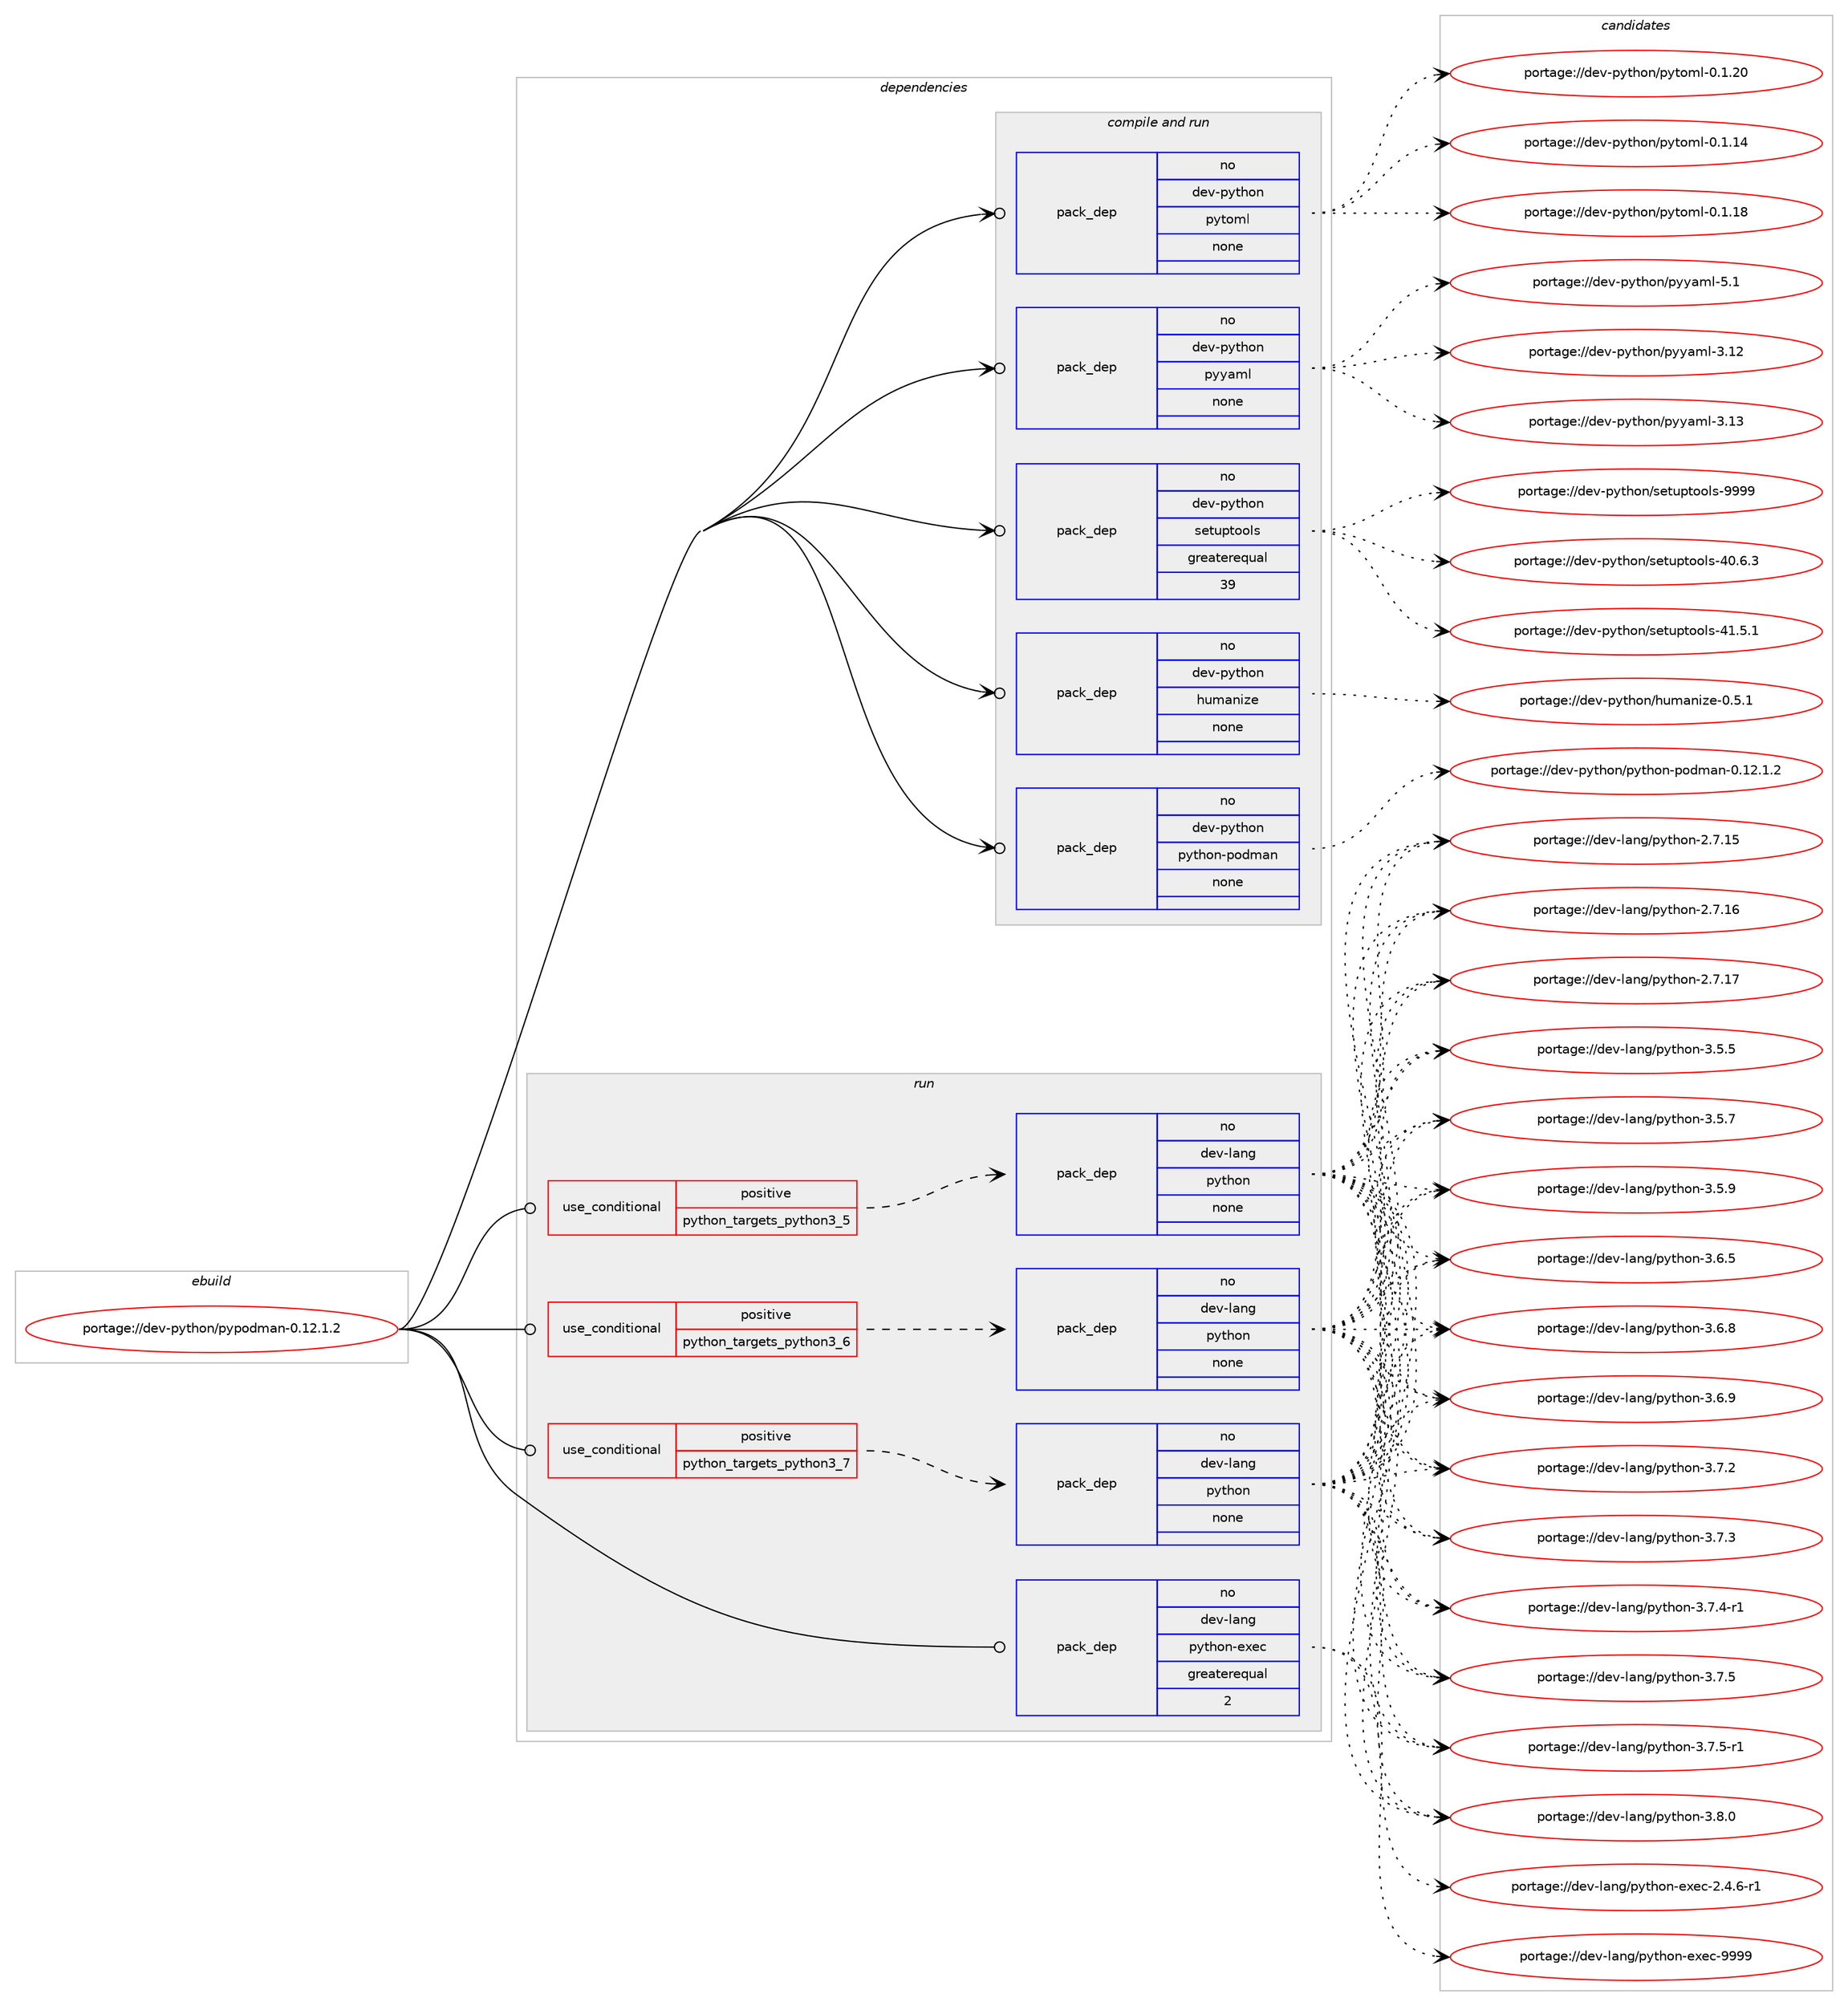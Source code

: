 digraph prolog {

# *************
# Graph options
# *************

newrank=true;
concentrate=true;
compound=true;
graph [rankdir=LR,fontname=Helvetica,fontsize=10,ranksep=1.5];#, ranksep=2.5, nodesep=0.2];
edge  [arrowhead=vee];
node  [fontname=Helvetica,fontsize=10];

# **********
# The ebuild
# **********

subgraph cluster_leftcol {
color=gray;
rank=same;
label=<<i>ebuild</i>>;
id [label="portage://dev-python/pypodman-0.12.1.2", color=red, width=4, href="../dev-python/pypodman-0.12.1.2.svg"];
}

# ****************
# The dependencies
# ****************

subgraph cluster_midcol {
color=gray;
label=<<i>dependencies</i>>;
subgraph cluster_compile {
fillcolor="#eeeeee";
style=filled;
label=<<i>compile</i>>;
}
subgraph cluster_compileandrun {
fillcolor="#eeeeee";
style=filled;
label=<<i>compile and run</i>>;
subgraph pack123582 {
dependency162801 [label=<<TABLE BORDER="0" CELLBORDER="1" CELLSPACING="0" CELLPADDING="4" WIDTH="220"><TR><TD ROWSPAN="6" CELLPADDING="30">pack_dep</TD></TR><TR><TD WIDTH="110">no</TD></TR><TR><TD>dev-python</TD></TR><TR><TD>humanize</TD></TR><TR><TD>none</TD></TR><TR><TD></TD></TR></TABLE>>, shape=none, color=blue];
}
id:e -> dependency162801:w [weight=20,style="solid",arrowhead="odotvee"];
subgraph pack123583 {
dependency162802 [label=<<TABLE BORDER="0" CELLBORDER="1" CELLSPACING="0" CELLPADDING="4" WIDTH="220"><TR><TD ROWSPAN="6" CELLPADDING="30">pack_dep</TD></TR><TR><TD WIDTH="110">no</TD></TR><TR><TD>dev-python</TD></TR><TR><TD>python-podman</TD></TR><TR><TD>none</TD></TR><TR><TD></TD></TR></TABLE>>, shape=none, color=blue];
}
id:e -> dependency162802:w [weight=20,style="solid",arrowhead="odotvee"];
subgraph pack123584 {
dependency162803 [label=<<TABLE BORDER="0" CELLBORDER="1" CELLSPACING="0" CELLPADDING="4" WIDTH="220"><TR><TD ROWSPAN="6" CELLPADDING="30">pack_dep</TD></TR><TR><TD WIDTH="110">no</TD></TR><TR><TD>dev-python</TD></TR><TR><TD>pytoml</TD></TR><TR><TD>none</TD></TR><TR><TD></TD></TR></TABLE>>, shape=none, color=blue];
}
id:e -> dependency162803:w [weight=20,style="solid",arrowhead="odotvee"];
subgraph pack123585 {
dependency162804 [label=<<TABLE BORDER="0" CELLBORDER="1" CELLSPACING="0" CELLPADDING="4" WIDTH="220"><TR><TD ROWSPAN="6" CELLPADDING="30">pack_dep</TD></TR><TR><TD WIDTH="110">no</TD></TR><TR><TD>dev-python</TD></TR><TR><TD>pyyaml</TD></TR><TR><TD>none</TD></TR><TR><TD></TD></TR></TABLE>>, shape=none, color=blue];
}
id:e -> dependency162804:w [weight=20,style="solid",arrowhead="odotvee"];
subgraph pack123586 {
dependency162805 [label=<<TABLE BORDER="0" CELLBORDER="1" CELLSPACING="0" CELLPADDING="4" WIDTH="220"><TR><TD ROWSPAN="6" CELLPADDING="30">pack_dep</TD></TR><TR><TD WIDTH="110">no</TD></TR><TR><TD>dev-python</TD></TR><TR><TD>setuptools</TD></TR><TR><TD>greaterequal</TD></TR><TR><TD>39</TD></TR></TABLE>>, shape=none, color=blue];
}
id:e -> dependency162805:w [weight=20,style="solid",arrowhead="odotvee"];
}
subgraph cluster_run {
fillcolor="#eeeeee";
style=filled;
label=<<i>run</i>>;
subgraph cond35848 {
dependency162806 [label=<<TABLE BORDER="0" CELLBORDER="1" CELLSPACING="0" CELLPADDING="4"><TR><TD ROWSPAN="3" CELLPADDING="10">use_conditional</TD></TR><TR><TD>positive</TD></TR><TR><TD>python_targets_python3_5</TD></TR></TABLE>>, shape=none, color=red];
subgraph pack123587 {
dependency162807 [label=<<TABLE BORDER="0" CELLBORDER="1" CELLSPACING="0" CELLPADDING="4" WIDTH="220"><TR><TD ROWSPAN="6" CELLPADDING="30">pack_dep</TD></TR><TR><TD WIDTH="110">no</TD></TR><TR><TD>dev-lang</TD></TR><TR><TD>python</TD></TR><TR><TD>none</TD></TR><TR><TD></TD></TR></TABLE>>, shape=none, color=blue];
}
dependency162806:e -> dependency162807:w [weight=20,style="dashed",arrowhead="vee"];
}
id:e -> dependency162806:w [weight=20,style="solid",arrowhead="odot"];
subgraph cond35849 {
dependency162808 [label=<<TABLE BORDER="0" CELLBORDER="1" CELLSPACING="0" CELLPADDING="4"><TR><TD ROWSPAN="3" CELLPADDING="10">use_conditional</TD></TR><TR><TD>positive</TD></TR><TR><TD>python_targets_python3_6</TD></TR></TABLE>>, shape=none, color=red];
subgraph pack123588 {
dependency162809 [label=<<TABLE BORDER="0" CELLBORDER="1" CELLSPACING="0" CELLPADDING="4" WIDTH="220"><TR><TD ROWSPAN="6" CELLPADDING="30">pack_dep</TD></TR><TR><TD WIDTH="110">no</TD></TR><TR><TD>dev-lang</TD></TR><TR><TD>python</TD></TR><TR><TD>none</TD></TR><TR><TD></TD></TR></TABLE>>, shape=none, color=blue];
}
dependency162808:e -> dependency162809:w [weight=20,style="dashed",arrowhead="vee"];
}
id:e -> dependency162808:w [weight=20,style="solid",arrowhead="odot"];
subgraph cond35850 {
dependency162810 [label=<<TABLE BORDER="0" CELLBORDER="1" CELLSPACING="0" CELLPADDING="4"><TR><TD ROWSPAN="3" CELLPADDING="10">use_conditional</TD></TR><TR><TD>positive</TD></TR><TR><TD>python_targets_python3_7</TD></TR></TABLE>>, shape=none, color=red];
subgraph pack123589 {
dependency162811 [label=<<TABLE BORDER="0" CELLBORDER="1" CELLSPACING="0" CELLPADDING="4" WIDTH="220"><TR><TD ROWSPAN="6" CELLPADDING="30">pack_dep</TD></TR><TR><TD WIDTH="110">no</TD></TR><TR><TD>dev-lang</TD></TR><TR><TD>python</TD></TR><TR><TD>none</TD></TR><TR><TD></TD></TR></TABLE>>, shape=none, color=blue];
}
dependency162810:e -> dependency162811:w [weight=20,style="dashed",arrowhead="vee"];
}
id:e -> dependency162810:w [weight=20,style="solid",arrowhead="odot"];
subgraph pack123590 {
dependency162812 [label=<<TABLE BORDER="0" CELLBORDER="1" CELLSPACING="0" CELLPADDING="4" WIDTH="220"><TR><TD ROWSPAN="6" CELLPADDING="30">pack_dep</TD></TR><TR><TD WIDTH="110">no</TD></TR><TR><TD>dev-lang</TD></TR><TR><TD>python-exec</TD></TR><TR><TD>greaterequal</TD></TR><TR><TD>2</TD></TR></TABLE>>, shape=none, color=blue];
}
id:e -> dependency162812:w [weight=20,style="solid",arrowhead="odot"];
}
}

# **************
# The candidates
# **************

subgraph cluster_choices {
rank=same;
color=gray;
label=<<i>candidates</i>>;

subgraph choice123582 {
color=black;
nodesep=1;
choiceportage100101118451121211161041111104710411710997110105122101454846534649 [label="portage://dev-python/humanize-0.5.1", color=red, width=4,href="../dev-python/humanize-0.5.1.svg"];
dependency162801:e -> choiceportage100101118451121211161041111104710411710997110105122101454846534649:w [style=dotted,weight="100"];
}
subgraph choice123583 {
color=black;
nodesep=1;
choiceportage10010111845112121116104111110471121211161041111104511211110010997110454846495046494650 [label="portage://dev-python/python-podman-0.12.1.2", color=red, width=4,href="../dev-python/python-podman-0.12.1.2.svg"];
dependency162802:e -> choiceportage10010111845112121116104111110471121211161041111104511211110010997110454846495046494650:w [style=dotted,weight="100"];
}
subgraph choice123584 {
color=black;
nodesep=1;
choiceportage100101118451121211161041111104711212111611110910845484649464952 [label="portage://dev-python/pytoml-0.1.14", color=red, width=4,href="../dev-python/pytoml-0.1.14.svg"];
choiceportage100101118451121211161041111104711212111611110910845484649464956 [label="portage://dev-python/pytoml-0.1.18", color=red, width=4,href="../dev-python/pytoml-0.1.18.svg"];
choiceportage100101118451121211161041111104711212111611110910845484649465048 [label="portage://dev-python/pytoml-0.1.20", color=red, width=4,href="../dev-python/pytoml-0.1.20.svg"];
dependency162803:e -> choiceportage100101118451121211161041111104711212111611110910845484649464952:w [style=dotted,weight="100"];
dependency162803:e -> choiceportage100101118451121211161041111104711212111611110910845484649464956:w [style=dotted,weight="100"];
dependency162803:e -> choiceportage100101118451121211161041111104711212111611110910845484649465048:w [style=dotted,weight="100"];
}
subgraph choice123585 {
color=black;
nodesep=1;
choiceportage1001011184511212111610411111047112121121971091084551464950 [label="portage://dev-python/pyyaml-3.12", color=red, width=4,href="../dev-python/pyyaml-3.12.svg"];
choiceportage1001011184511212111610411111047112121121971091084551464951 [label="portage://dev-python/pyyaml-3.13", color=red, width=4,href="../dev-python/pyyaml-3.13.svg"];
choiceportage10010111845112121116104111110471121211219710910845534649 [label="portage://dev-python/pyyaml-5.1", color=red, width=4,href="../dev-python/pyyaml-5.1.svg"];
dependency162804:e -> choiceportage1001011184511212111610411111047112121121971091084551464950:w [style=dotted,weight="100"];
dependency162804:e -> choiceportage1001011184511212111610411111047112121121971091084551464951:w [style=dotted,weight="100"];
dependency162804:e -> choiceportage10010111845112121116104111110471121211219710910845534649:w [style=dotted,weight="100"];
}
subgraph choice123586 {
color=black;
nodesep=1;
choiceportage100101118451121211161041111104711510111611711211611111110811545524846544651 [label="portage://dev-python/setuptools-40.6.3", color=red, width=4,href="../dev-python/setuptools-40.6.3.svg"];
choiceportage100101118451121211161041111104711510111611711211611111110811545524946534649 [label="portage://dev-python/setuptools-41.5.1", color=red, width=4,href="../dev-python/setuptools-41.5.1.svg"];
choiceportage10010111845112121116104111110471151011161171121161111111081154557575757 [label="portage://dev-python/setuptools-9999", color=red, width=4,href="../dev-python/setuptools-9999.svg"];
dependency162805:e -> choiceportage100101118451121211161041111104711510111611711211611111110811545524846544651:w [style=dotted,weight="100"];
dependency162805:e -> choiceportage100101118451121211161041111104711510111611711211611111110811545524946534649:w [style=dotted,weight="100"];
dependency162805:e -> choiceportage10010111845112121116104111110471151011161171121161111111081154557575757:w [style=dotted,weight="100"];
}
subgraph choice123587 {
color=black;
nodesep=1;
choiceportage10010111845108971101034711212111610411111045504655464953 [label="portage://dev-lang/python-2.7.15", color=red, width=4,href="../dev-lang/python-2.7.15.svg"];
choiceportage10010111845108971101034711212111610411111045504655464954 [label="portage://dev-lang/python-2.7.16", color=red, width=4,href="../dev-lang/python-2.7.16.svg"];
choiceportage10010111845108971101034711212111610411111045504655464955 [label="portage://dev-lang/python-2.7.17", color=red, width=4,href="../dev-lang/python-2.7.17.svg"];
choiceportage100101118451089711010347112121116104111110455146534653 [label="portage://dev-lang/python-3.5.5", color=red, width=4,href="../dev-lang/python-3.5.5.svg"];
choiceportage100101118451089711010347112121116104111110455146534655 [label="portage://dev-lang/python-3.5.7", color=red, width=4,href="../dev-lang/python-3.5.7.svg"];
choiceportage100101118451089711010347112121116104111110455146534657 [label="portage://dev-lang/python-3.5.9", color=red, width=4,href="../dev-lang/python-3.5.9.svg"];
choiceportage100101118451089711010347112121116104111110455146544653 [label="portage://dev-lang/python-3.6.5", color=red, width=4,href="../dev-lang/python-3.6.5.svg"];
choiceportage100101118451089711010347112121116104111110455146544656 [label="portage://dev-lang/python-3.6.8", color=red, width=4,href="../dev-lang/python-3.6.8.svg"];
choiceportage100101118451089711010347112121116104111110455146544657 [label="portage://dev-lang/python-3.6.9", color=red, width=4,href="../dev-lang/python-3.6.9.svg"];
choiceportage100101118451089711010347112121116104111110455146554650 [label="portage://dev-lang/python-3.7.2", color=red, width=4,href="../dev-lang/python-3.7.2.svg"];
choiceportage100101118451089711010347112121116104111110455146554651 [label="portage://dev-lang/python-3.7.3", color=red, width=4,href="../dev-lang/python-3.7.3.svg"];
choiceportage1001011184510897110103471121211161041111104551465546524511449 [label="portage://dev-lang/python-3.7.4-r1", color=red, width=4,href="../dev-lang/python-3.7.4-r1.svg"];
choiceportage100101118451089711010347112121116104111110455146554653 [label="portage://dev-lang/python-3.7.5", color=red, width=4,href="../dev-lang/python-3.7.5.svg"];
choiceportage1001011184510897110103471121211161041111104551465546534511449 [label="portage://dev-lang/python-3.7.5-r1", color=red, width=4,href="../dev-lang/python-3.7.5-r1.svg"];
choiceportage100101118451089711010347112121116104111110455146564648 [label="portage://dev-lang/python-3.8.0", color=red, width=4,href="../dev-lang/python-3.8.0.svg"];
dependency162807:e -> choiceportage10010111845108971101034711212111610411111045504655464953:w [style=dotted,weight="100"];
dependency162807:e -> choiceportage10010111845108971101034711212111610411111045504655464954:w [style=dotted,weight="100"];
dependency162807:e -> choiceportage10010111845108971101034711212111610411111045504655464955:w [style=dotted,weight="100"];
dependency162807:e -> choiceportage100101118451089711010347112121116104111110455146534653:w [style=dotted,weight="100"];
dependency162807:e -> choiceportage100101118451089711010347112121116104111110455146534655:w [style=dotted,weight="100"];
dependency162807:e -> choiceportage100101118451089711010347112121116104111110455146534657:w [style=dotted,weight="100"];
dependency162807:e -> choiceportage100101118451089711010347112121116104111110455146544653:w [style=dotted,weight="100"];
dependency162807:e -> choiceportage100101118451089711010347112121116104111110455146544656:w [style=dotted,weight="100"];
dependency162807:e -> choiceportage100101118451089711010347112121116104111110455146544657:w [style=dotted,weight="100"];
dependency162807:e -> choiceportage100101118451089711010347112121116104111110455146554650:w [style=dotted,weight="100"];
dependency162807:e -> choiceportage100101118451089711010347112121116104111110455146554651:w [style=dotted,weight="100"];
dependency162807:e -> choiceportage1001011184510897110103471121211161041111104551465546524511449:w [style=dotted,weight="100"];
dependency162807:e -> choiceportage100101118451089711010347112121116104111110455146554653:w [style=dotted,weight="100"];
dependency162807:e -> choiceportage1001011184510897110103471121211161041111104551465546534511449:w [style=dotted,weight="100"];
dependency162807:e -> choiceportage100101118451089711010347112121116104111110455146564648:w [style=dotted,weight="100"];
}
subgraph choice123588 {
color=black;
nodesep=1;
choiceportage10010111845108971101034711212111610411111045504655464953 [label="portage://dev-lang/python-2.7.15", color=red, width=4,href="../dev-lang/python-2.7.15.svg"];
choiceportage10010111845108971101034711212111610411111045504655464954 [label="portage://dev-lang/python-2.7.16", color=red, width=4,href="../dev-lang/python-2.7.16.svg"];
choiceportage10010111845108971101034711212111610411111045504655464955 [label="portage://dev-lang/python-2.7.17", color=red, width=4,href="../dev-lang/python-2.7.17.svg"];
choiceportage100101118451089711010347112121116104111110455146534653 [label="portage://dev-lang/python-3.5.5", color=red, width=4,href="../dev-lang/python-3.5.5.svg"];
choiceportage100101118451089711010347112121116104111110455146534655 [label="portage://dev-lang/python-3.5.7", color=red, width=4,href="../dev-lang/python-3.5.7.svg"];
choiceportage100101118451089711010347112121116104111110455146534657 [label="portage://dev-lang/python-3.5.9", color=red, width=4,href="../dev-lang/python-3.5.9.svg"];
choiceportage100101118451089711010347112121116104111110455146544653 [label="portage://dev-lang/python-3.6.5", color=red, width=4,href="../dev-lang/python-3.6.5.svg"];
choiceportage100101118451089711010347112121116104111110455146544656 [label="portage://dev-lang/python-3.6.8", color=red, width=4,href="../dev-lang/python-3.6.8.svg"];
choiceportage100101118451089711010347112121116104111110455146544657 [label="portage://dev-lang/python-3.6.9", color=red, width=4,href="../dev-lang/python-3.6.9.svg"];
choiceportage100101118451089711010347112121116104111110455146554650 [label="portage://dev-lang/python-3.7.2", color=red, width=4,href="../dev-lang/python-3.7.2.svg"];
choiceportage100101118451089711010347112121116104111110455146554651 [label="portage://dev-lang/python-3.7.3", color=red, width=4,href="../dev-lang/python-3.7.3.svg"];
choiceportage1001011184510897110103471121211161041111104551465546524511449 [label="portage://dev-lang/python-3.7.4-r1", color=red, width=4,href="../dev-lang/python-3.7.4-r1.svg"];
choiceportage100101118451089711010347112121116104111110455146554653 [label="portage://dev-lang/python-3.7.5", color=red, width=4,href="../dev-lang/python-3.7.5.svg"];
choiceportage1001011184510897110103471121211161041111104551465546534511449 [label="portage://dev-lang/python-3.7.5-r1", color=red, width=4,href="../dev-lang/python-3.7.5-r1.svg"];
choiceportage100101118451089711010347112121116104111110455146564648 [label="portage://dev-lang/python-3.8.0", color=red, width=4,href="../dev-lang/python-3.8.0.svg"];
dependency162809:e -> choiceportage10010111845108971101034711212111610411111045504655464953:w [style=dotted,weight="100"];
dependency162809:e -> choiceportage10010111845108971101034711212111610411111045504655464954:w [style=dotted,weight="100"];
dependency162809:e -> choiceportage10010111845108971101034711212111610411111045504655464955:w [style=dotted,weight="100"];
dependency162809:e -> choiceportage100101118451089711010347112121116104111110455146534653:w [style=dotted,weight="100"];
dependency162809:e -> choiceportage100101118451089711010347112121116104111110455146534655:w [style=dotted,weight="100"];
dependency162809:e -> choiceportage100101118451089711010347112121116104111110455146534657:w [style=dotted,weight="100"];
dependency162809:e -> choiceportage100101118451089711010347112121116104111110455146544653:w [style=dotted,weight="100"];
dependency162809:e -> choiceportage100101118451089711010347112121116104111110455146544656:w [style=dotted,weight="100"];
dependency162809:e -> choiceportage100101118451089711010347112121116104111110455146544657:w [style=dotted,weight="100"];
dependency162809:e -> choiceportage100101118451089711010347112121116104111110455146554650:w [style=dotted,weight="100"];
dependency162809:e -> choiceportage100101118451089711010347112121116104111110455146554651:w [style=dotted,weight="100"];
dependency162809:e -> choiceportage1001011184510897110103471121211161041111104551465546524511449:w [style=dotted,weight="100"];
dependency162809:e -> choiceportage100101118451089711010347112121116104111110455146554653:w [style=dotted,weight="100"];
dependency162809:e -> choiceportage1001011184510897110103471121211161041111104551465546534511449:w [style=dotted,weight="100"];
dependency162809:e -> choiceportage100101118451089711010347112121116104111110455146564648:w [style=dotted,weight="100"];
}
subgraph choice123589 {
color=black;
nodesep=1;
choiceportage10010111845108971101034711212111610411111045504655464953 [label="portage://dev-lang/python-2.7.15", color=red, width=4,href="../dev-lang/python-2.7.15.svg"];
choiceportage10010111845108971101034711212111610411111045504655464954 [label="portage://dev-lang/python-2.7.16", color=red, width=4,href="../dev-lang/python-2.7.16.svg"];
choiceportage10010111845108971101034711212111610411111045504655464955 [label="portage://dev-lang/python-2.7.17", color=red, width=4,href="../dev-lang/python-2.7.17.svg"];
choiceportage100101118451089711010347112121116104111110455146534653 [label="portage://dev-lang/python-3.5.5", color=red, width=4,href="../dev-lang/python-3.5.5.svg"];
choiceportage100101118451089711010347112121116104111110455146534655 [label="portage://dev-lang/python-3.5.7", color=red, width=4,href="../dev-lang/python-3.5.7.svg"];
choiceportage100101118451089711010347112121116104111110455146534657 [label="portage://dev-lang/python-3.5.9", color=red, width=4,href="../dev-lang/python-3.5.9.svg"];
choiceportage100101118451089711010347112121116104111110455146544653 [label="portage://dev-lang/python-3.6.5", color=red, width=4,href="../dev-lang/python-3.6.5.svg"];
choiceportage100101118451089711010347112121116104111110455146544656 [label="portage://dev-lang/python-3.6.8", color=red, width=4,href="../dev-lang/python-3.6.8.svg"];
choiceportage100101118451089711010347112121116104111110455146544657 [label="portage://dev-lang/python-3.6.9", color=red, width=4,href="../dev-lang/python-3.6.9.svg"];
choiceportage100101118451089711010347112121116104111110455146554650 [label="portage://dev-lang/python-3.7.2", color=red, width=4,href="../dev-lang/python-3.7.2.svg"];
choiceportage100101118451089711010347112121116104111110455146554651 [label="portage://dev-lang/python-3.7.3", color=red, width=4,href="../dev-lang/python-3.7.3.svg"];
choiceportage1001011184510897110103471121211161041111104551465546524511449 [label="portage://dev-lang/python-3.7.4-r1", color=red, width=4,href="../dev-lang/python-3.7.4-r1.svg"];
choiceportage100101118451089711010347112121116104111110455146554653 [label="portage://dev-lang/python-3.7.5", color=red, width=4,href="../dev-lang/python-3.7.5.svg"];
choiceportage1001011184510897110103471121211161041111104551465546534511449 [label="portage://dev-lang/python-3.7.5-r1", color=red, width=4,href="../dev-lang/python-3.7.5-r1.svg"];
choiceportage100101118451089711010347112121116104111110455146564648 [label="portage://dev-lang/python-3.8.0", color=red, width=4,href="../dev-lang/python-3.8.0.svg"];
dependency162811:e -> choiceportage10010111845108971101034711212111610411111045504655464953:w [style=dotted,weight="100"];
dependency162811:e -> choiceportage10010111845108971101034711212111610411111045504655464954:w [style=dotted,weight="100"];
dependency162811:e -> choiceportage10010111845108971101034711212111610411111045504655464955:w [style=dotted,weight="100"];
dependency162811:e -> choiceportage100101118451089711010347112121116104111110455146534653:w [style=dotted,weight="100"];
dependency162811:e -> choiceportage100101118451089711010347112121116104111110455146534655:w [style=dotted,weight="100"];
dependency162811:e -> choiceportage100101118451089711010347112121116104111110455146534657:w [style=dotted,weight="100"];
dependency162811:e -> choiceportage100101118451089711010347112121116104111110455146544653:w [style=dotted,weight="100"];
dependency162811:e -> choiceportage100101118451089711010347112121116104111110455146544656:w [style=dotted,weight="100"];
dependency162811:e -> choiceportage100101118451089711010347112121116104111110455146544657:w [style=dotted,weight="100"];
dependency162811:e -> choiceportage100101118451089711010347112121116104111110455146554650:w [style=dotted,weight="100"];
dependency162811:e -> choiceportage100101118451089711010347112121116104111110455146554651:w [style=dotted,weight="100"];
dependency162811:e -> choiceportage1001011184510897110103471121211161041111104551465546524511449:w [style=dotted,weight="100"];
dependency162811:e -> choiceportage100101118451089711010347112121116104111110455146554653:w [style=dotted,weight="100"];
dependency162811:e -> choiceportage1001011184510897110103471121211161041111104551465546534511449:w [style=dotted,weight="100"];
dependency162811:e -> choiceportage100101118451089711010347112121116104111110455146564648:w [style=dotted,weight="100"];
}
subgraph choice123590 {
color=black;
nodesep=1;
choiceportage10010111845108971101034711212111610411111045101120101994550465246544511449 [label="portage://dev-lang/python-exec-2.4.6-r1", color=red, width=4,href="../dev-lang/python-exec-2.4.6-r1.svg"];
choiceportage10010111845108971101034711212111610411111045101120101994557575757 [label="portage://dev-lang/python-exec-9999", color=red, width=4,href="../dev-lang/python-exec-9999.svg"];
dependency162812:e -> choiceportage10010111845108971101034711212111610411111045101120101994550465246544511449:w [style=dotted,weight="100"];
dependency162812:e -> choiceportage10010111845108971101034711212111610411111045101120101994557575757:w [style=dotted,weight="100"];
}
}

}
